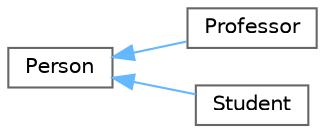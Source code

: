 digraph "Graphical Class Hierarchy"
{
 // LATEX_PDF_SIZE
  bgcolor="transparent";
  edge [fontname=Helvetica,fontsize=10,labelfontname=Helvetica,labelfontsize=10];
  node [fontname=Helvetica,fontsize=10,shape=box,height=0.2,width=0.4];
  rankdir="LR";
  Node0 [label="Person",height=0.2,width=0.4,color="grey40", fillcolor="white", style="filled",URL="$class_person.html",tooltip=" "];
  Node0 -> Node1 [dir="back",color="steelblue1",style="solid"];
  Node1 [label="Professor",height=0.2,width=0.4,color="grey40", fillcolor="white", style="filled",URL="$class_professor.html",tooltip=" "];
  Node0 -> Node2 [dir="back",color="steelblue1",style="solid"];
  Node2 [label="Student",height=0.2,width=0.4,color="grey40", fillcolor="white", style="filled",URL="$class_student.html",tooltip=" "];
}
